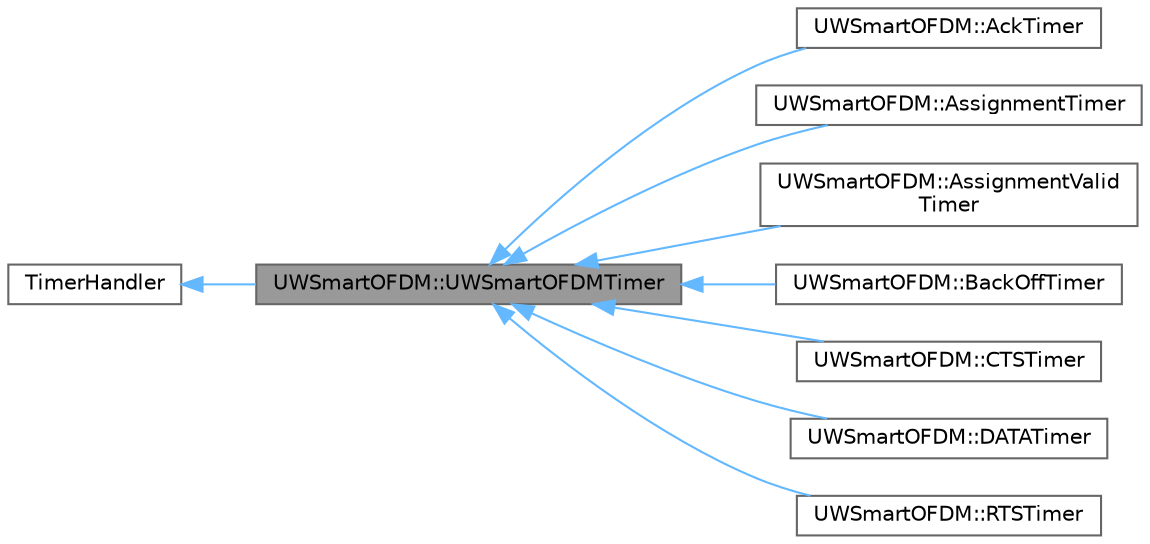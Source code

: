digraph "UWSmartOFDM::UWSmartOFDMTimer"
{
 // LATEX_PDF_SIZE
  bgcolor="transparent";
  edge [fontname=Helvetica,fontsize=10,labelfontname=Helvetica,labelfontsize=10];
  node [fontname=Helvetica,fontsize=10,shape=box,height=0.2,width=0.4];
  rankdir="LR";
  Node1 [id="Node000001",label="UWSmartOFDM::UWSmartOFDMTimer",height=0.2,width=0.4,color="gray40", fillcolor="grey60", style="filled", fontcolor="black",tooltip="Base class of all the timer used in this protocol."];
  Node2 -> Node1 [id="edge1_Node000001_Node000002",dir="back",color="steelblue1",style="solid",tooltip=" "];
  Node2 [id="Node000002",label="TimerHandler",height=0.2,width=0.4,color="gray40", fillcolor="white", style="filled",tooltip=" "];
  Node1 -> Node3 [id="edge2_Node000001_Node000003",dir="back",color="steelblue1",style="solid",tooltip=" "];
  Node3 [id="Node000003",label="UWSmartOFDM::AckTimer",height=0.2,width=0.4,color="gray40", fillcolor="white", style="filled",URL="$classUWSmartOFDM_1_1AckTimer.html",tooltip="Base class of AckTimer, which is a derived class of UWSmartOFDMTimer."];
  Node1 -> Node4 [id="edge3_Node000001_Node000004",dir="back",color="steelblue1",style="solid",tooltip=" "];
  Node4 [id="Node000004",label="UWSmartOFDM::AssignmentTimer",height=0.2,width=0.4,color="gray40", fillcolor="white", style="filled",URL="$classUWSmartOFDM_1_1AssignmentTimer.html",tooltip="Base class of AssignmentTimer."];
  Node1 -> Node5 [id="edge4_Node000001_Node000005",dir="back",color="steelblue1",style="solid",tooltip=" "];
  Node5 [id="Node000005",label="UWSmartOFDM::AssignmentValid\lTimer",height=0.2,width=0.4,color="gray40", fillcolor="white", style="filled",URL="$classUWSmartOFDM_1_1AssignmentValidTimer.html",tooltip="Base class of AssignmentValidTimer."];
  Node1 -> Node6 [id="edge5_Node000001_Node000006",dir="back",color="steelblue1",style="solid",tooltip=" "];
  Node6 [id="Node000006",label="UWSmartOFDM::BackOffTimer",height=0.2,width=0.4,color="gray40", fillcolor="white", style="filled",URL="$classUWSmartOFDM_1_1BackOffTimer.html",tooltip="Base class of BackoffTimer."];
  Node1 -> Node7 [id="edge6_Node000001_Node000007",dir="back",color="steelblue1",style="solid",tooltip=" "];
  Node7 [id="Node000007",label="UWSmartOFDM::CTSTimer",height=0.2,width=0.4,color="gray40", fillcolor="white", style="filled",URL="$classUWSmartOFDM_1_1CTSTimer.html",tooltip="Base class of CTSTimer."];
  Node1 -> Node8 [id="edge7_Node000001_Node000008",dir="back",color="steelblue1",style="solid",tooltip=" "];
  Node8 [id="Node000008",label="UWSmartOFDM::DATATimer",height=0.2,width=0.4,color="gray40", fillcolor="white", style="filled",URL="$classUWSmartOFDM_1_1DATATimer.html",tooltip=" "];
  Node1 -> Node9 [id="edge8_Node000001_Node000009",dir="back",color="steelblue1",style="solid",tooltip=" "];
  Node9 [id="Node000009",label="UWSmartOFDM::RTSTimer",height=0.2,width=0.4,color="gray40", fillcolor="white", style="filled",URL="$classUWSmartOFDM_1_1RTSTimer.html",tooltip="Base class of RTSTimer."];
}
